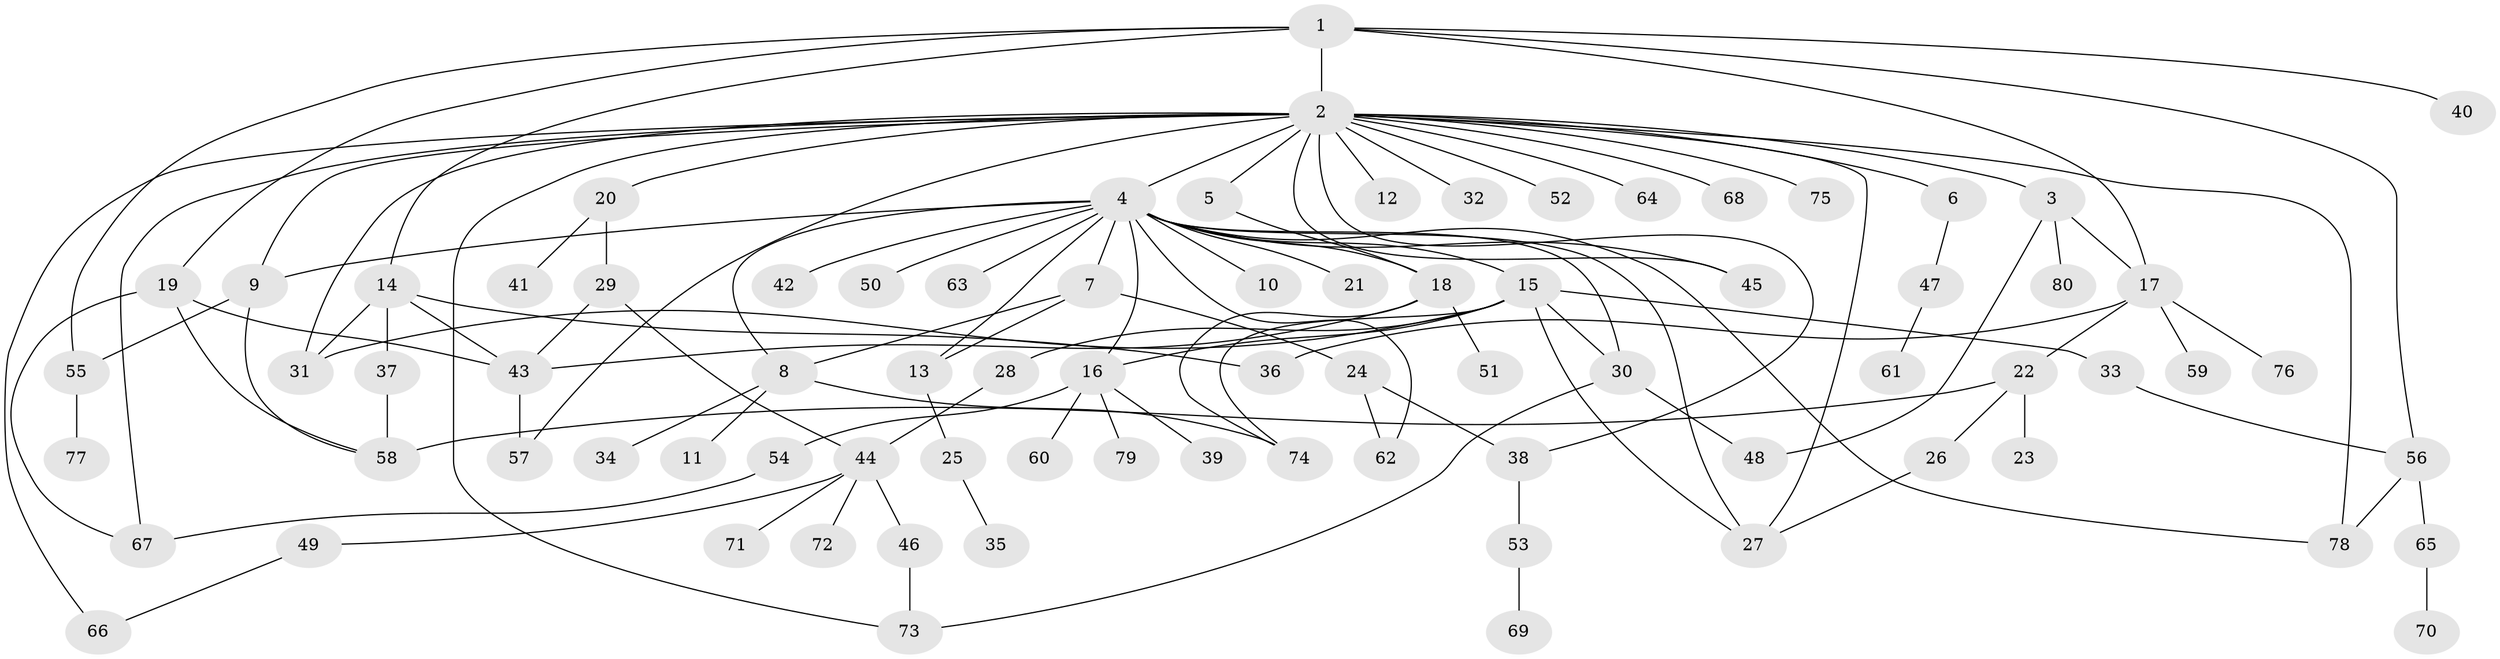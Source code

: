// original degree distribution, {8: 0.008928571428571428, 25: 0.008928571428571428, 5: 0.03571428571428571, 20: 0.008928571428571428, 2: 0.25892857142857145, 4: 0.07142857142857142, 3: 0.14285714285714285, 1: 0.4017857142857143, 7: 0.026785714285714284, 9: 0.008928571428571428, 6: 0.026785714285714284}
// Generated by graph-tools (version 1.1) at 2025/50/03/04/25 22:50:29]
// undirected, 80 vertices, 115 edges
graph export_dot {
  node [color=gray90,style=filled];
  1;
  2;
  3;
  4;
  5;
  6;
  7;
  8;
  9;
  10;
  11;
  12;
  13;
  14;
  15;
  16;
  17;
  18;
  19;
  20;
  21;
  22;
  23;
  24;
  25;
  26;
  27;
  28;
  29;
  30;
  31;
  32;
  33;
  34;
  35;
  36;
  37;
  38;
  39;
  40;
  41;
  42;
  43;
  44;
  45;
  46;
  47;
  48;
  49;
  50;
  51;
  52;
  53;
  54;
  55;
  56;
  57;
  58;
  59;
  60;
  61;
  62;
  63;
  64;
  65;
  66;
  67;
  68;
  69;
  70;
  71;
  72;
  73;
  74;
  75;
  76;
  77;
  78;
  79;
  80;
  1 -- 2 [weight=1.0];
  1 -- 14 [weight=1.0];
  1 -- 17 [weight=1.0];
  1 -- 19 [weight=1.0];
  1 -- 40 [weight=1.0];
  1 -- 55 [weight=1.0];
  1 -- 56 [weight=1.0];
  2 -- 3 [weight=1.0];
  2 -- 4 [weight=1.0];
  2 -- 5 [weight=1.0];
  2 -- 6 [weight=1.0];
  2 -- 9 [weight=1.0];
  2 -- 12 [weight=1.0];
  2 -- 20 [weight=1.0];
  2 -- 27 [weight=1.0];
  2 -- 31 [weight=1.0];
  2 -- 32 [weight=1.0];
  2 -- 38 [weight=1.0];
  2 -- 45 [weight=1.0];
  2 -- 52 [weight=1.0];
  2 -- 57 [weight=1.0];
  2 -- 64 [weight=1.0];
  2 -- 66 [weight=1.0];
  2 -- 67 [weight=1.0];
  2 -- 68 [weight=1.0];
  2 -- 73 [weight=1.0];
  2 -- 75 [weight=1.0];
  2 -- 78 [weight=1.0];
  3 -- 17 [weight=1.0];
  3 -- 48 [weight=1.0];
  3 -- 80 [weight=1.0];
  4 -- 7 [weight=1.0];
  4 -- 8 [weight=1.0];
  4 -- 9 [weight=1.0];
  4 -- 10 [weight=1.0];
  4 -- 13 [weight=1.0];
  4 -- 15 [weight=1.0];
  4 -- 16 [weight=1.0];
  4 -- 18 [weight=1.0];
  4 -- 21 [weight=1.0];
  4 -- 27 [weight=1.0];
  4 -- 30 [weight=2.0];
  4 -- 42 [weight=1.0];
  4 -- 45 [weight=1.0];
  4 -- 50 [weight=1.0];
  4 -- 62 [weight=1.0];
  4 -- 63 [weight=1.0];
  4 -- 78 [weight=1.0];
  5 -- 18 [weight=1.0];
  6 -- 47 [weight=1.0];
  7 -- 8 [weight=1.0];
  7 -- 13 [weight=1.0];
  7 -- 24 [weight=1.0];
  8 -- 11 [weight=1.0];
  8 -- 34 [weight=1.0];
  8 -- 74 [weight=1.0];
  9 -- 55 [weight=1.0];
  9 -- 58 [weight=1.0];
  13 -- 25 [weight=1.0];
  14 -- 31 [weight=2.0];
  14 -- 36 [weight=1.0];
  14 -- 37 [weight=1.0];
  14 -- 43 [weight=1.0];
  15 -- 16 [weight=1.0];
  15 -- 27 [weight=1.0];
  15 -- 28 [weight=1.0];
  15 -- 30 [weight=1.0];
  15 -- 31 [weight=1.0];
  15 -- 33 [weight=1.0];
  15 -- 74 [weight=1.0];
  16 -- 39 [weight=1.0];
  16 -- 54 [weight=1.0];
  16 -- 60 [weight=1.0];
  16 -- 79 [weight=1.0];
  17 -- 22 [weight=1.0];
  17 -- 36 [weight=1.0];
  17 -- 59 [weight=1.0];
  17 -- 76 [weight=1.0];
  18 -- 43 [weight=1.0];
  18 -- 51 [weight=1.0];
  18 -- 74 [weight=1.0];
  19 -- 43 [weight=1.0];
  19 -- 58 [weight=1.0];
  19 -- 67 [weight=1.0];
  20 -- 29 [weight=1.0];
  20 -- 41 [weight=1.0];
  22 -- 23 [weight=1.0];
  22 -- 26 [weight=1.0];
  22 -- 58 [weight=1.0];
  24 -- 38 [weight=1.0];
  24 -- 62 [weight=1.0];
  25 -- 35 [weight=1.0];
  26 -- 27 [weight=1.0];
  28 -- 44 [weight=1.0];
  29 -- 43 [weight=1.0];
  29 -- 44 [weight=1.0];
  30 -- 48 [weight=4.0];
  30 -- 73 [weight=1.0];
  33 -- 56 [weight=1.0];
  37 -- 58 [weight=2.0];
  38 -- 53 [weight=1.0];
  43 -- 57 [weight=1.0];
  44 -- 46 [weight=1.0];
  44 -- 49 [weight=1.0];
  44 -- 71 [weight=1.0];
  44 -- 72 [weight=1.0];
  46 -- 73 [weight=1.0];
  47 -- 61 [weight=1.0];
  49 -- 66 [weight=1.0];
  53 -- 69 [weight=1.0];
  54 -- 67 [weight=1.0];
  55 -- 77 [weight=1.0];
  56 -- 65 [weight=1.0];
  56 -- 78 [weight=1.0];
  65 -- 70 [weight=1.0];
}

